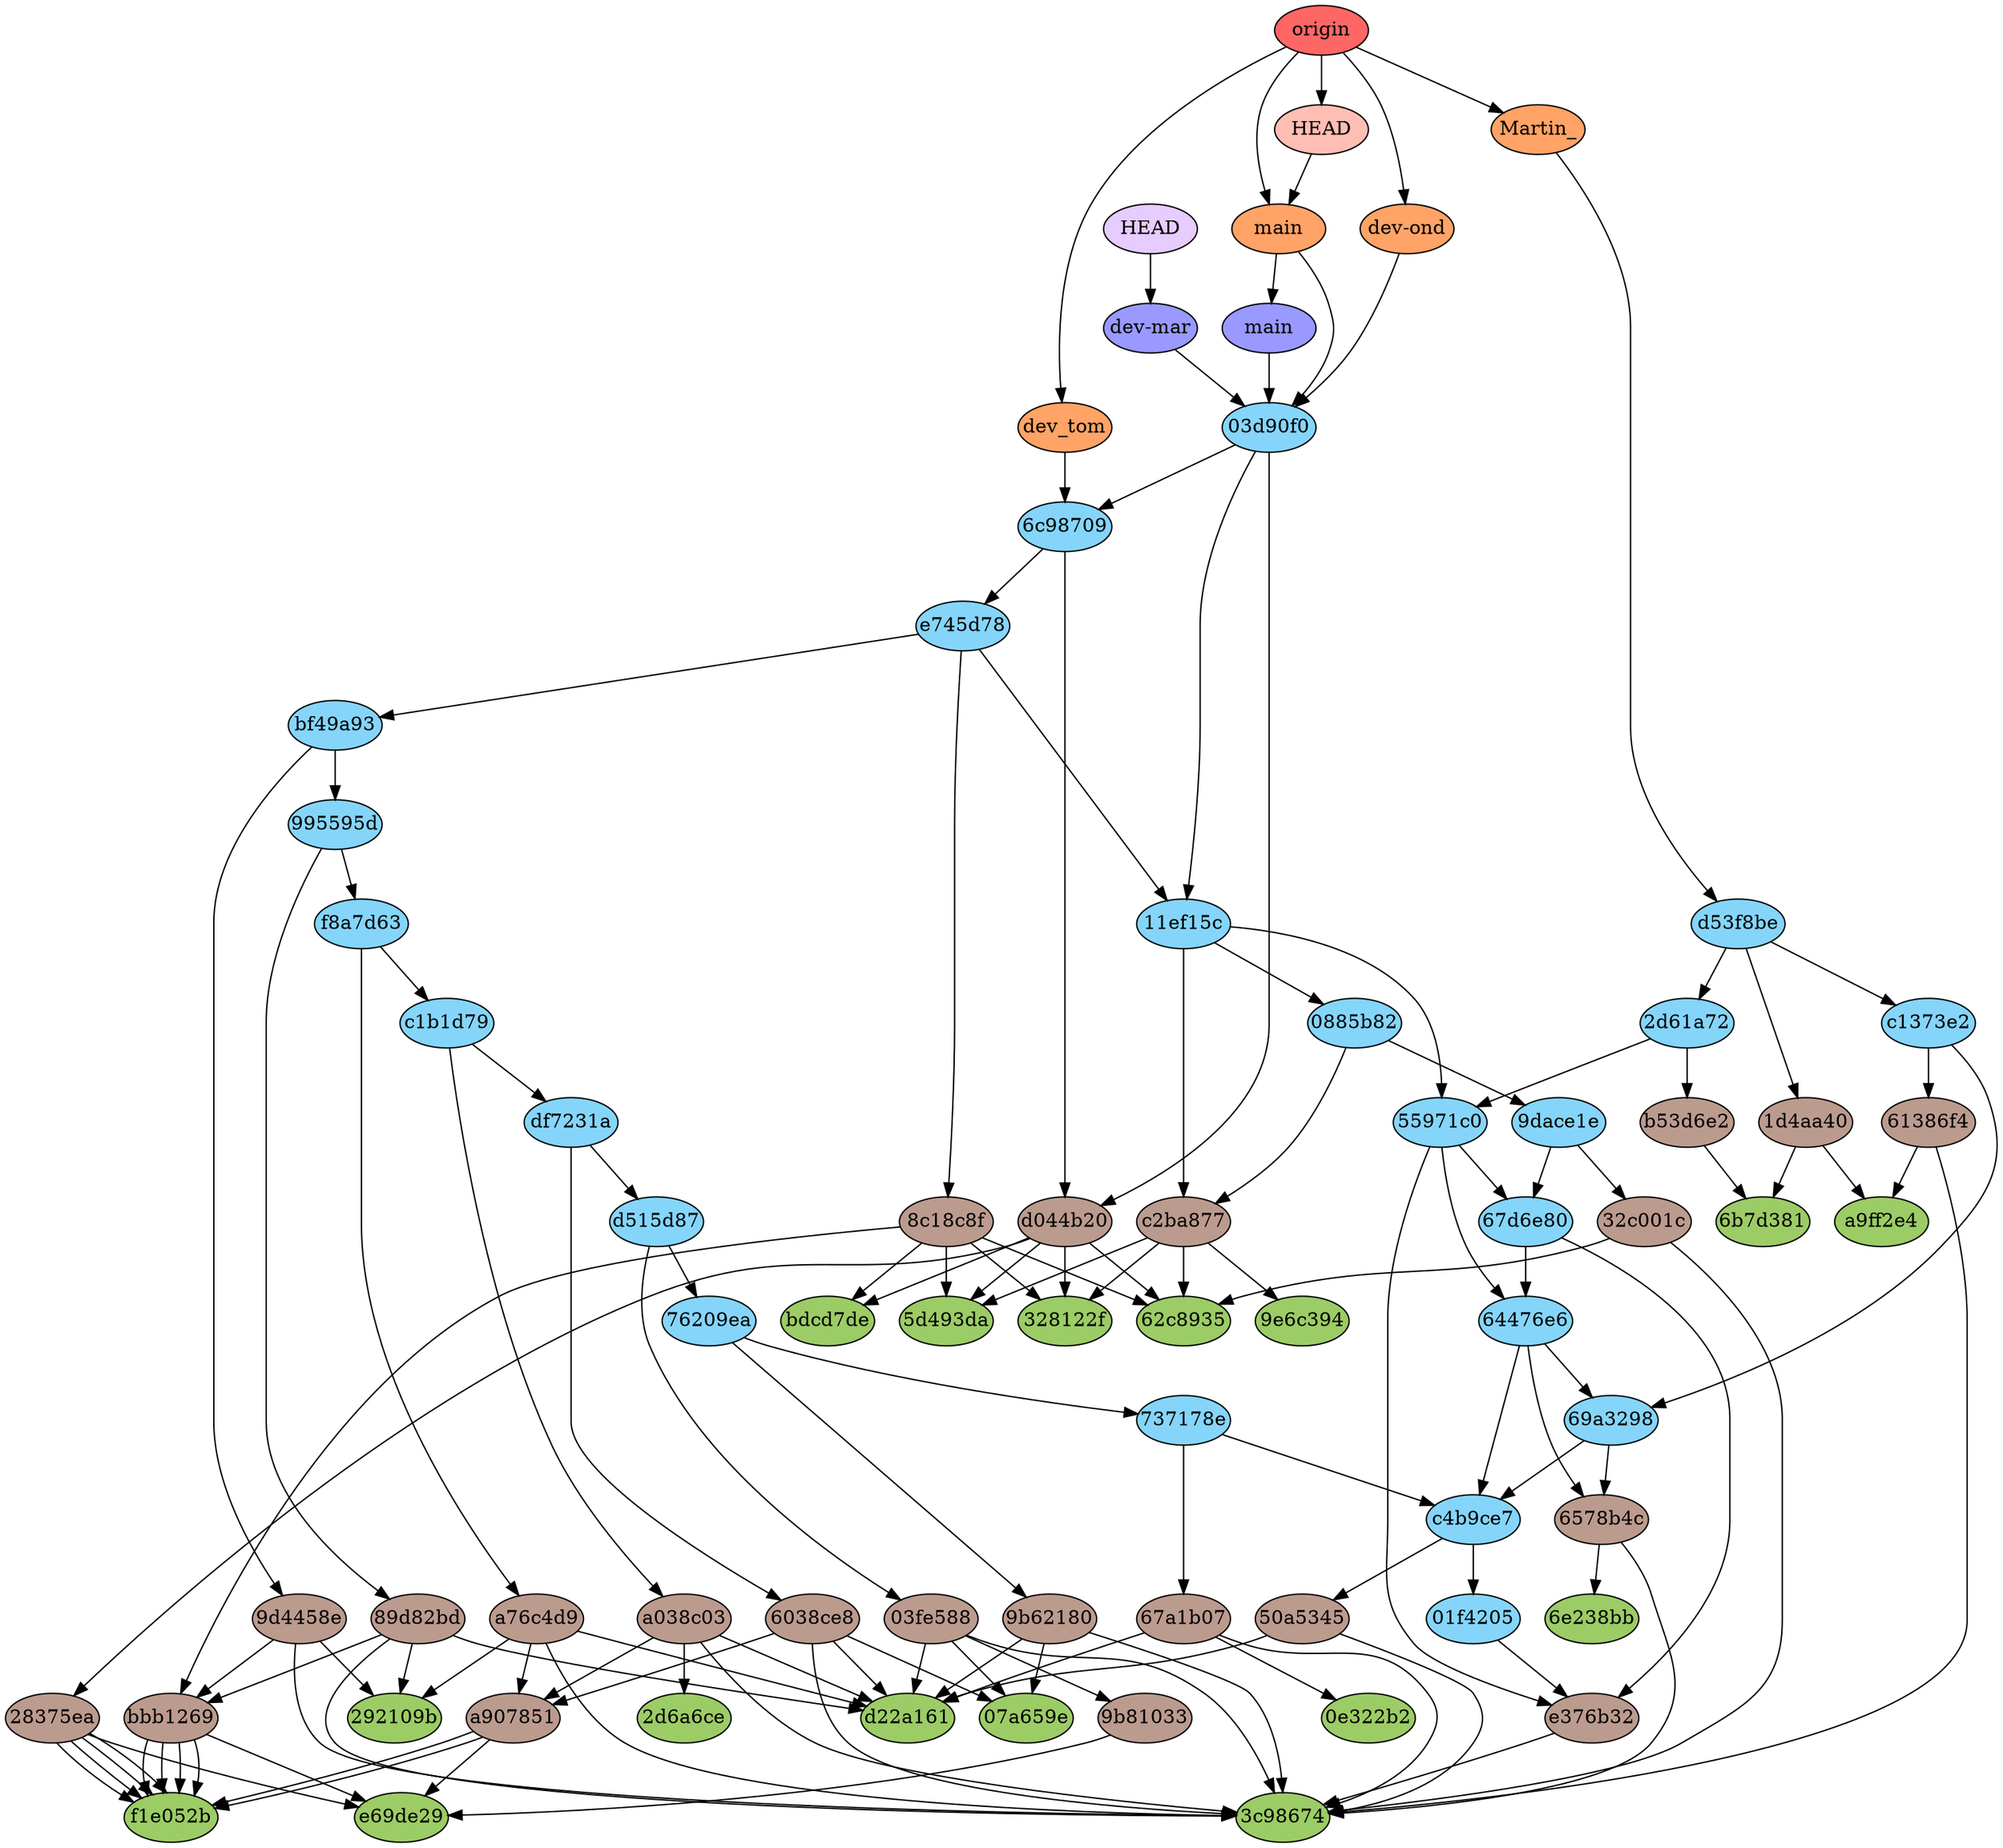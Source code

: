 digraph auto {
	graph [bgcolor=transparent]
	node [fixedsize=true style=filled width=0.95]
	"07a659ea6460d3e059d06c6a5acd117f29da36ac" [label="07a659e" fillcolor="#9ccc66"]
	"0e322b281d0a9e9bacd6cc86b61e960dfc58c95f" [label="0e322b2" fillcolor="#9ccc66"]
	"292109b51fca4eec490cd17eb141fb6419fb8860" [label="292109b" fillcolor="#9ccc66"]
	"2d6a6ceddc17d5ea9a7ae22c959221035e53d51d" [label="2d6a6ce" fillcolor="#9ccc66"]
	"328122ffba37d7f4f9a716579868a15c855e87b3" [label="328122f" fillcolor="#9ccc66"]
	"3c98674d2b82f367c0204e0acb5a86b1aa0983f9" [label="3c98674" fillcolor="#9ccc66"]
	"5d493da0aa57233ceee063e086b9c2039361f409" [label="5d493da" fillcolor="#9ccc66"]
	"62c893550adb53d3a8fc29a1584ff831cb829062" [label="62c8935" fillcolor="#9ccc66"]
	"6b7d38133c4fa2f91647965ee0cb2aec4c8bde88" [label="6b7d381" fillcolor="#9ccc66"]
	"6e238bb097e9b8c479c479b7850042e34f69e71d" [label="6e238bb" fillcolor="#9ccc66"]
	"9e6c394da28a815157b33517a6c96e4a839e93f4" [label="9e6c394" fillcolor="#9ccc66"]
	a9ff2e4d5773b21d9f5f27c20b29b3bc450c0248 [label=a9ff2e4 fillcolor="#9ccc66"]
	bdcd7dea40a6a8733be66219e537794fa9b2b2b6 [label=bdcd7de fillcolor="#9ccc66"]
	d22a1619da0a00ca9f921534f230ecce561896d6 [label=d22a161 fillcolor="#9ccc66"]
	e69de29bb2d1d6434b8b29ae775ad8c2e48c5391 [label=e69de29 fillcolor="#9ccc66"]
	f1e052b108781a23078744d412eb53182f6452d7 [label=f1e052b fillcolor="#9ccc66"]
	"03fe588dc77059ce0729ebdf7daf228bb71cc016" [label="03fe588" fillcolor="#bc9b8f"]
	"03fe588dc77059ce0729ebdf7daf228bb71cc016" -> d22a1619da0a00ca9f921534f230ecce561896d6
	"03fe588dc77059ce0729ebdf7daf228bb71cc016" -> "3c98674d2b82f367c0204e0acb5a86b1aa0983f9"
	"03fe588dc77059ce0729ebdf7daf228bb71cc016" -> "9b810333862d281f78afdc06c0611ad3c5218cd1"
	"03fe588dc77059ce0729ebdf7daf228bb71cc016" -> "07a659ea6460d3e059d06c6a5acd117f29da36ac"
	"1d4aa408c3c1dcc8ff78b443c370dcd06c59bd3d" [label="1d4aa40" fillcolor="#bc9b8f"]
	"1d4aa408c3c1dcc8ff78b443c370dcd06c59bd3d" -> a9ff2e4d5773b21d9f5f27c20b29b3bc450c0248
	"1d4aa408c3c1dcc8ff78b443c370dcd06c59bd3d" -> "6b7d38133c4fa2f91647965ee0cb2aec4c8bde88"
	"28375eaa16c726c88515cce10d5a29fbf78cf132" [label="28375ea" fillcolor="#bc9b8f"]
	"28375eaa16c726c88515cce10d5a29fbf78cf132" -> e69de29bb2d1d6434b8b29ae775ad8c2e48c5391
	"28375eaa16c726c88515cce10d5a29fbf78cf132" -> f1e052b108781a23078744d412eb53182f6452d7
	"28375eaa16c726c88515cce10d5a29fbf78cf132" -> f1e052b108781a23078744d412eb53182f6452d7
	"28375eaa16c726c88515cce10d5a29fbf78cf132" -> f1e052b108781a23078744d412eb53182f6452d7
	"28375eaa16c726c88515cce10d5a29fbf78cf132" -> f1e052b108781a23078744d412eb53182f6452d7
	"32c001cda33da45d2b61a1c26ef5d7258b653525" [label="32c001c" fillcolor="#bc9b8f"]
	"32c001cda33da45d2b61a1c26ef5d7258b653525" -> "62c893550adb53d3a8fc29a1584ff831cb829062"
	"32c001cda33da45d2b61a1c26ef5d7258b653525" -> "3c98674d2b82f367c0204e0acb5a86b1aa0983f9"
	"50a53459a42ad5b5ee21ccd0d4c80d1c21a4154f" [label="50a5345" fillcolor="#bc9b8f"]
	"50a53459a42ad5b5ee21ccd0d4c80d1c21a4154f" -> d22a1619da0a00ca9f921534f230ecce561896d6
	"50a53459a42ad5b5ee21ccd0d4c80d1c21a4154f" -> "3c98674d2b82f367c0204e0acb5a86b1aa0983f9"
	"6038ce809cedf5bf5fcb3e8e2bbe5be03f5c62e6" [label="6038ce8" fillcolor="#bc9b8f"]
	"6038ce809cedf5bf5fcb3e8e2bbe5be03f5c62e6" -> d22a1619da0a00ca9f921534f230ecce561896d6
	"6038ce809cedf5bf5fcb3e8e2bbe5be03f5c62e6" -> "3c98674d2b82f367c0204e0acb5a86b1aa0983f9"
	"6038ce809cedf5bf5fcb3e8e2bbe5be03f5c62e6" -> a907851ebb826c89fa5a2e1be385c1aa12849ebc
	"6038ce809cedf5bf5fcb3e8e2bbe5be03f5c62e6" -> "07a659ea6460d3e059d06c6a5acd117f29da36ac"
	"61386f438d6736a84fb625c76f7267d26b0f5f21" [label="61386f4" fillcolor="#bc9b8f"]
	"61386f438d6736a84fb625c76f7267d26b0f5f21" -> a9ff2e4d5773b21d9f5f27c20b29b3bc450c0248
	"61386f438d6736a84fb625c76f7267d26b0f5f21" -> "3c98674d2b82f367c0204e0acb5a86b1aa0983f9"
	"6578b4c2cb719c02cf9a8f9985dfa423de429b32" [label="6578b4c" fillcolor="#bc9b8f"]
	"6578b4c2cb719c02cf9a8f9985dfa423de429b32" -> "6e238bb097e9b8c479c479b7850042e34f69e71d"
	"6578b4c2cb719c02cf9a8f9985dfa423de429b32" -> "3c98674d2b82f367c0204e0acb5a86b1aa0983f9"
	"67a1b07ea20ac87e49b698cd963da10c2d39c9f0" [label="67a1b07" fillcolor="#bc9b8f"]
	"67a1b07ea20ac87e49b698cd963da10c2d39c9f0" -> d22a1619da0a00ca9f921534f230ecce561896d6
	"67a1b07ea20ac87e49b698cd963da10c2d39c9f0" -> "3c98674d2b82f367c0204e0acb5a86b1aa0983f9"
	"67a1b07ea20ac87e49b698cd963da10c2d39c9f0" -> "0e322b281d0a9e9bacd6cc86b61e960dfc58c95f"
	"89d82bdcc13b6c200c640547d8eeb536c519fefa" [label="89d82bd" fillcolor="#bc9b8f"]
	"89d82bdcc13b6c200c640547d8eeb536c519fefa" -> d22a1619da0a00ca9f921534f230ecce561896d6
	"89d82bdcc13b6c200c640547d8eeb536c519fefa" -> "3c98674d2b82f367c0204e0acb5a86b1aa0983f9"
	"89d82bdcc13b6c200c640547d8eeb536c519fefa" -> bbb1269f3fcb1b9c8468a5d976566e70dd6b7e29
	"89d82bdcc13b6c200c640547d8eeb536c519fefa" -> "292109b51fca4eec490cd17eb141fb6419fb8860"
	"8c18c8f740c0f0f0ab01fd4517a318a766610725" [label="8c18c8f" fillcolor="#bc9b8f"]
	"8c18c8f740c0f0f0ab01fd4517a318a766610725" -> "62c893550adb53d3a8fc29a1584ff831cb829062"
	"8c18c8f740c0f0f0ab01fd4517a318a766610725" -> "328122ffba37d7f4f9a716579868a15c855e87b3"
	"8c18c8f740c0f0f0ab01fd4517a318a766610725" -> bbb1269f3fcb1b9c8468a5d976566e70dd6b7e29
	"8c18c8f740c0f0f0ab01fd4517a318a766610725" -> bdcd7dea40a6a8733be66219e537794fa9b2b2b6
	"8c18c8f740c0f0f0ab01fd4517a318a766610725" -> "5d493da0aa57233ceee063e086b9c2039361f409"
	"9b6218079936a7c4fe2151317e0b2e433d5e91c7" [label="9b62180" fillcolor="#bc9b8f"]
	"9b6218079936a7c4fe2151317e0b2e433d5e91c7" -> d22a1619da0a00ca9f921534f230ecce561896d6
	"9b6218079936a7c4fe2151317e0b2e433d5e91c7" -> "3c98674d2b82f367c0204e0acb5a86b1aa0983f9"
	"9b6218079936a7c4fe2151317e0b2e433d5e91c7" -> "07a659ea6460d3e059d06c6a5acd117f29da36ac"
	"9b810333862d281f78afdc06c0611ad3c5218cd1" [label="9b81033" fillcolor="#bc9b8f"]
	"9b810333862d281f78afdc06c0611ad3c5218cd1" -> e69de29bb2d1d6434b8b29ae775ad8c2e48c5391
	"9d4458ef22e5fef5c5a48172baad17b22bbb0380" [label="9d4458e" fillcolor="#bc9b8f"]
	"9d4458ef22e5fef5c5a48172baad17b22bbb0380" -> "3c98674d2b82f367c0204e0acb5a86b1aa0983f9"
	"9d4458ef22e5fef5c5a48172baad17b22bbb0380" -> bbb1269f3fcb1b9c8468a5d976566e70dd6b7e29
	"9d4458ef22e5fef5c5a48172baad17b22bbb0380" -> "292109b51fca4eec490cd17eb141fb6419fb8860"
	a038c035dafd4552e4a38d58ab45fa60acdc4a98 [label=a038c03 fillcolor="#bc9b8f"]
	a038c035dafd4552e4a38d58ab45fa60acdc4a98 -> d22a1619da0a00ca9f921534f230ecce561896d6
	a038c035dafd4552e4a38d58ab45fa60acdc4a98 -> "3c98674d2b82f367c0204e0acb5a86b1aa0983f9"
	a038c035dafd4552e4a38d58ab45fa60acdc4a98 -> a907851ebb826c89fa5a2e1be385c1aa12849ebc
	a038c035dafd4552e4a38d58ab45fa60acdc4a98 -> "2d6a6ceddc17d5ea9a7ae22c959221035e53d51d"
	a76c4d991e2becd13a83bd8e0e643423a88ea7a4 [label=a76c4d9 fillcolor="#bc9b8f"]
	a76c4d991e2becd13a83bd8e0e643423a88ea7a4 -> d22a1619da0a00ca9f921534f230ecce561896d6
	a76c4d991e2becd13a83bd8e0e643423a88ea7a4 -> "3c98674d2b82f367c0204e0acb5a86b1aa0983f9"
	a76c4d991e2becd13a83bd8e0e643423a88ea7a4 -> a907851ebb826c89fa5a2e1be385c1aa12849ebc
	a76c4d991e2becd13a83bd8e0e643423a88ea7a4 -> "292109b51fca4eec490cd17eb141fb6419fb8860"
	a907851ebb826c89fa5a2e1be385c1aa12849ebc [label=a907851 fillcolor="#bc9b8f"]
	a907851ebb826c89fa5a2e1be385c1aa12849ebc -> f1e052b108781a23078744d412eb53182f6452d7
	a907851ebb826c89fa5a2e1be385c1aa12849ebc -> f1e052b108781a23078744d412eb53182f6452d7
	a907851ebb826c89fa5a2e1be385c1aa12849ebc -> e69de29bb2d1d6434b8b29ae775ad8c2e48c5391
	b53d6e235048cea59e95cece5b19d8e39321bab7 [label=b53d6e2 fillcolor="#bc9b8f"]
	b53d6e235048cea59e95cece5b19d8e39321bab7 -> "6b7d38133c4fa2f91647965ee0cb2aec4c8bde88"
	bbb1269f3fcb1b9c8468a5d976566e70dd6b7e29 [label=bbb1269 fillcolor="#bc9b8f"]
	bbb1269f3fcb1b9c8468a5d976566e70dd6b7e29 -> f1e052b108781a23078744d412eb53182f6452d7
	bbb1269f3fcb1b9c8468a5d976566e70dd6b7e29 -> f1e052b108781a23078744d412eb53182f6452d7
	bbb1269f3fcb1b9c8468a5d976566e70dd6b7e29 -> f1e052b108781a23078744d412eb53182f6452d7
	bbb1269f3fcb1b9c8468a5d976566e70dd6b7e29 -> f1e052b108781a23078744d412eb53182f6452d7
	bbb1269f3fcb1b9c8468a5d976566e70dd6b7e29 -> e69de29bb2d1d6434b8b29ae775ad8c2e48c5391
	c2ba877edd853ce56919368bb175aab63c1e47b3 [label=c2ba877 fillcolor="#bc9b8f"]
	c2ba877edd853ce56919368bb175aab63c1e47b3 -> "62c893550adb53d3a8fc29a1584ff831cb829062"
	c2ba877edd853ce56919368bb175aab63c1e47b3 -> "328122ffba37d7f4f9a716579868a15c855e87b3"
	c2ba877edd853ce56919368bb175aab63c1e47b3 -> "9e6c394da28a815157b33517a6c96e4a839e93f4"
	c2ba877edd853ce56919368bb175aab63c1e47b3 -> "5d493da0aa57233ceee063e086b9c2039361f409"
	d044b20173d439397eeb7f01bfb7b2cbdc996b7e [label=d044b20 fillcolor="#bc9b8f"]
	d044b20173d439397eeb7f01bfb7b2cbdc996b7e -> "62c893550adb53d3a8fc29a1584ff831cb829062"
	d044b20173d439397eeb7f01bfb7b2cbdc996b7e -> "328122ffba37d7f4f9a716579868a15c855e87b3"
	d044b20173d439397eeb7f01bfb7b2cbdc996b7e -> "28375eaa16c726c88515cce10d5a29fbf78cf132"
	d044b20173d439397eeb7f01bfb7b2cbdc996b7e -> bdcd7dea40a6a8733be66219e537794fa9b2b2b6
	d044b20173d439397eeb7f01bfb7b2cbdc996b7e -> "5d493da0aa57233ceee063e086b9c2039361f409"
	e376b322152dd0c08b7eb1da3bc7a781228cfdc2 [label=e376b32 fillcolor="#bc9b8f"]
	e376b322152dd0c08b7eb1da3bc7a781228cfdc2 -> "3c98674d2b82f367c0204e0acb5a86b1aa0983f9"
	"01f42052d1d3171e3d4c31f485bf76ef8f6ed67c" [label="01f4205" fillcolor="#85d5fa"]
	"01f42052d1d3171e3d4c31f485bf76ef8f6ed67c" -> e376b322152dd0c08b7eb1da3bc7a781228cfdc2
	"03d90f05f438e6a5304b4072d2cf102f483c0be3" [label="03d90f0" fillcolor="#85d5fa"]
	"03d90f05f438e6a5304b4072d2cf102f483c0be3" -> d044b20173d439397eeb7f01bfb7b2cbdc996b7e
	"03d90f05f438e6a5304b4072d2cf102f483c0be3" -> "11ef15c8fef5ac2c4a0719db8fdd2ebf24ec092f"
	"03d90f05f438e6a5304b4072d2cf102f483c0be3" -> "6c9870927e34e764fea6db2cefcf2e4cf5fda25f"
	"0885b82d5bbadab1964701a864e6bd67840dd3bd" [label="0885b82" fillcolor="#85d5fa"]
	"0885b82d5bbadab1964701a864e6bd67840dd3bd" -> c2ba877edd853ce56919368bb175aab63c1e47b3
	"0885b82d5bbadab1964701a864e6bd67840dd3bd" -> "9dace1e0caee6b9e7b0c858ce147219659ca6982"
	"11ef15c8fef5ac2c4a0719db8fdd2ebf24ec092f" [label="11ef15c" fillcolor="#85d5fa"]
	"11ef15c8fef5ac2c4a0719db8fdd2ebf24ec092f" -> c2ba877edd853ce56919368bb175aab63c1e47b3
	"11ef15c8fef5ac2c4a0719db8fdd2ebf24ec092f" -> "55971c0dc1ee3c337c9665043d5048f289b541ea"
	"11ef15c8fef5ac2c4a0719db8fdd2ebf24ec092f" -> "0885b82d5bbadab1964701a864e6bd67840dd3bd"
	"2d61a720b47f8e9007992a846b0901a5707ad187" [label="2d61a72" fillcolor="#85d5fa"]
	"2d61a720b47f8e9007992a846b0901a5707ad187" -> b53d6e235048cea59e95cece5b19d8e39321bab7
	"2d61a720b47f8e9007992a846b0901a5707ad187" -> "55971c0dc1ee3c337c9665043d5048f289b541ea"
	"55971c0dc1ee3c337c9665043d5048f289b541ea" [label="55971c0" fillcolor="#85d5fa"]
	"55971c0dc1ee3c337c9665043d5048f289b541ea" -> e376b322152dd0c08b7eb1da3bc7a781228cfdc2
	"55971c0dc1ee3c337c9665043d5048f289b541ea" -> "64476e6cb767b39d6913a6d2f22277b51a6cd139"
	"55971c0dc1ee3c337c9665043d5048f289b541ea" -> "67d6e80757e97b32876862c759a67514b20fa0de"
	"64476e6cb767b39d6913a6d2f22277b51a6cd139" [label="64476e6" fillcolor="#85d5fa"]
	"64476e6cb767b39d6913a6d2f22277b51a6cd139" -> "6578b4c2cb719c02cf9a8f9985dfa423de429b32"
	"64476e6cb767b39d6913a6d2f22277b51a6cd139" -> c4b9ce730bb7417788fe75ffdf4f52ad7afd6614
	"64476e6cb767b39d6913a6d2f22277b51a6cd139" -> "69a32987c6b4d075f0ab5aee00a6369ecfebb62a"
	"67d6e80757e97b32876862c759a67514b20fa0de" [label="67d6e80" fillcolor="#85d5fa"]
	"67d6e80757e97b32876862c759a67514b20fa0de" -> e376b322152dd0c08b7eb1da3bc7a781228cfdc2
	"67d6e80757e97b32876862c759a67514b20fa0de" -> "64476e6cb767b39d6913a6d2f22277b51a6cd139"
	"69a32987c6b4d075f0ab5aee00a6369ecfebb62a" [label="69a3298" fillcolor="#85d5fa"]
	"69a32987c6b4d075f0ab5aee00a6369ecfebb62a" -> "6578b4c2cb719c02cf9a8f9985dfa423de429b32"
	"69a32987c6b4d075f0ab5aee00a6369ecfebb62a" -> c4b9ce730bb7417788fe75ffdf4f52ad7afd6614
	"6c9870927e34e764fea6db2cefcf2e4cf5fda25f" [label="6c98709" fillcolor="#85d5fa"]
	"6c9870927e34e764fea6db2cefcf2e4cf5fda25f" -> d044b20173d439397eeb7f01bfb7b2cbdc996b7e
	"6c9870927e34e764fea6db2cefcf2e4cf5fda25f" -> e745d783de623eaef10a7b553d3810aa96a93dd6
	"737178edd1dec0efdb7f5d118bfb48632e836a36" [label="737178e" fillcolor="#85d5fa"]
	"737178edd1dec0efdb7f5d118bfb48632e836a36" -> "67a1b07ea20ac87e49b698cd963da10c2d39c9f0"
	"737178edd1dec0efdb7f5d118bfb48632e836a36" -> c4b9ce730bb7417788fe75ffdf4f52ad7afd6614
	"76209ea7d86f4a385e94dd64485865377d6fb338" [label="76209ea" fillcolor="#85d5fa"]
	"76209ea7d86f4a385e94dd64485865377d6fb338" -> "9b6218079936a7c4fe2151317e0b2e433d5e91c7"
	"76209ea7d86f4a385e94dd64485865377d6fb338" -> "737178edd1dec0efdb7f5d118bfb48632e836a36"
	"995595daa5217da04d7fb52852bd4c3bf8e559db" [label="995595d" fillcolor="#85d5fa"]
	"995595daa5217da04d7fb52852bd4c3bf8e559db" -> "89d82bdcc13b6c200c640547d8eeb536c519fefa"
	"995595daa5217da04d7fb52852bd4c3bf8e559db" -> f8a7d631b2b356f37e8e880119fe4cdb9d2f8899
	"9dace1e0caee6b9e7b0c858ce147219659ca6982" [label="9dace1e" fillcolor="#85d5fa"]
	"9dace1e0caee6b9e7b0c858ce147219659ca6982" -> "32c001cda33da45d2b61a1c26ef5d7258b653525"
	"9dace1e0caee6b9e7b0c858ce147219659ca6982" -> "67d6e80757e97b32876862c759a67514b20fa0de"
	bf49a93cc6fbcf6216cbb3229c17be9058f379c2 [label=bf49a93 fillcolor="#85d5fa"]
	bf49a93cc6fbcf6216cbb3229c17be9058f379c2 -> "9d4458ef22e5fef5c5a48172baad17b22bbb0380"
	bf49a93cc6fbcf6216cbb3229c17be9058f379c2 -> "995595daa5217da04d7fb52852bd4c3bf8e559db"
	c1373e2c3abf5ff5ae5bd5272dcb7ce8c17bb883 [label=c1373e2 fillcolor="#85d5fa"]
	c1373e2c3abf5ff5ae5bd5272dcb7ce8c17bb883 -> "61386f438d6736a84fb625c76f7267d26b0f5f21"
	c1373e2c3abf5ff5ae5bd5272dcb7ce8c17bb883 -> "69a32987c6b4d075f0ab5aee00a6369ecfebb62a"
	c1b1d7903dfc1958411597299c36a24eb1e46a09 [label=c1b1d79 fillcolor="#85d5fa"]
	c1b1d7903dfc1958411597299c36a24eb1e46a09 -> a038c035dafd4552e4a38d58ab45fa60acdc4a98
	c1b1d7903dfc1958411597299c36a24eb1e46a09 -> df7231aabae6917376e7454a8dc830228a62aa50
	c4b9ce730bb7417788fe75ffdf4f52ad7afd6614 [label=c4b9ce7 fillcolor="#85d5fa"]
	c4b9ce730bb7417788fe75ffdf4f52ad7afd6614 -> "50a53459a42ad5b5ee21ccd0d4c80d1c21a4154f"
	c4b9ce730bb7417788fe75ffdf4f52ad7afd6614 -> "01f42052d1d3171e3d4c31f485bf76ef8f6ed67c"
	d515d873ea0c72e9b866c56dac101691bd9abdaa [label=d515d87 fillcolor="#85d5fa"]
	d515d873ea0c72e9b866c56dac101691bd9abdaa -> "03fe588dc77059ce0729ebdf7daf228bb71cc016"
	d515d873ea0c72e9b866c56dac101691bd9abdaa -> "76209ea7d86f4a385e94dd64485865377d6fb338"
	d53f8be9f3ed959f0929ae38d26198d30b8d1f1d [label=d53f8be fillcolor="#85d5fa"]
	d53f8be9f3ed959f0929ae38d26198d30b8d1f1d -> "1d4aa408c3c1dcc8ff78b443c370dcd06c59bd3d"
	d53f8be9f3ed959f0929ae38d26198d30b8d1f1d -> "2d61a720b47f8e9007992a846b0901a5707ad187"
	d53f8be9f3ed959f0929ae38d26198d30b8d1f1d -> c1373e2c3abf5ff5ae5bd5272dcb7ce8c17bb883
	df7231aabae6917376e7454a8dc830228a62aa50 [label=df7231a fillcolor="#85d5fa"]
	df7231aabae6917376e7454a8dc830228a62aa50 -> "6038ce809cedf5bf5fcb3e8e2bbe5be03f5c62e6"
	df7231aabae6917376e7454a8dc830228a62aa50 -> d515d873ea0c72e9b866c56dac101691bd9abdaa
	e745d783de623eaef10a7b553d3810aa96a93dd6 [label=e745d78 fillcolor="#85d5fa"]
	e745d783de623eaef10a7b553d3810aa96a93dd6 -> "8c18c8f740c0f0f0ab01fd4517a318a766610725"
	e745d783de623eaef10a7b553d3810aa96a93dd6 -> bf49a93cc6fbcf6216cbb3229c17be9058f379c2
	e745d783de623eaef10a7b553d3810aa96a93dd6 -> "11ef15c8fef5ac2c4a0719db8fdd2ebf24ec092f"
	f8a7d631b2b356f37e8e880119fe4cdb9d2f8899 [label=f8a7d63 fillcolor="#85d5fa"]
	f8a7d631b2b356f37e8e880119fe4cdb9d2f8899 -> a76c4d991e2becd13a83bd8e0e643423a88ea7a4
	f8a7d631b2b356f37e8e880119fe4cdb9d2f8899 -> c1b1d7903dfc1958411597299c36a24eb1e46a09
	"dev-martin" [label="dev-mar" fillcolor="#9999ff"]
	"dev-martin" -> "03d90f05f438e6a5304b4072d2cf102f483c0be3"
	main [label=main fillcolor="#9999ff"]
	main -> "03d90f05f438e6a5304b4072d2cf102f483c0be3"
	HEAD [label=HEAD fillcolor="#e6ccff"]
	HEAD -> "dev-martin"
	"origin/Martin_branch" [label=Martin_ fillcolor="#ffa366"]
	"origin/Martin_branch" -> d53f8be9f3ed959f0929ae38d26198d30b8d1f1d
	"origin/dev-ondra" [label="dev-ond" fillcolor="#ffa366"]
	"origin/dev-ondra" -> "03d90f05f438e6a5304b4072d2cf102f483c0be3"
	"origin/dev_tom" [label=dev_tom fillcolor="#ffa366"]
	"origin/dev_tom" -> "6c9870927e34e764fea6db2cefcf2e4cf5fda25f"
	"origin/main" [label=main fillcolor="#ffa366"]
	"origin/main" -> "03d90f05f438e6a5304b4072d2cf102f483c0be3"
	"origin/HEAD" [label=HEAD fillcolor="#ffbeb3"]
	"origin/HEAD" -> "origin/main"
	origin [label=origin fillcolor="#ff6666"]
	origin -> "origin/Martin_branch"
	origin -> "origin/dev-ondra"
	origin -> "origin/dev_tom"
	origin -> "origin/main"
	origin -> "origin/HEAD"
	"origin/main" -> main
}

